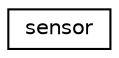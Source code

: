 digraph "Graphical Class Hierarchy"
{
  edge [fontname="Helvetica",fontsize="10",labelfontname="Helvetica",labelfontsize="10"];
  node [fontname="Helvetica",fontsize="10",shape=record];
  rankdir="LR";
  Node0 [label="sensor",height=0.2,width=0.4,color="black", fillcolor="white", style="filled",URL="$classsensor.html"];
}
